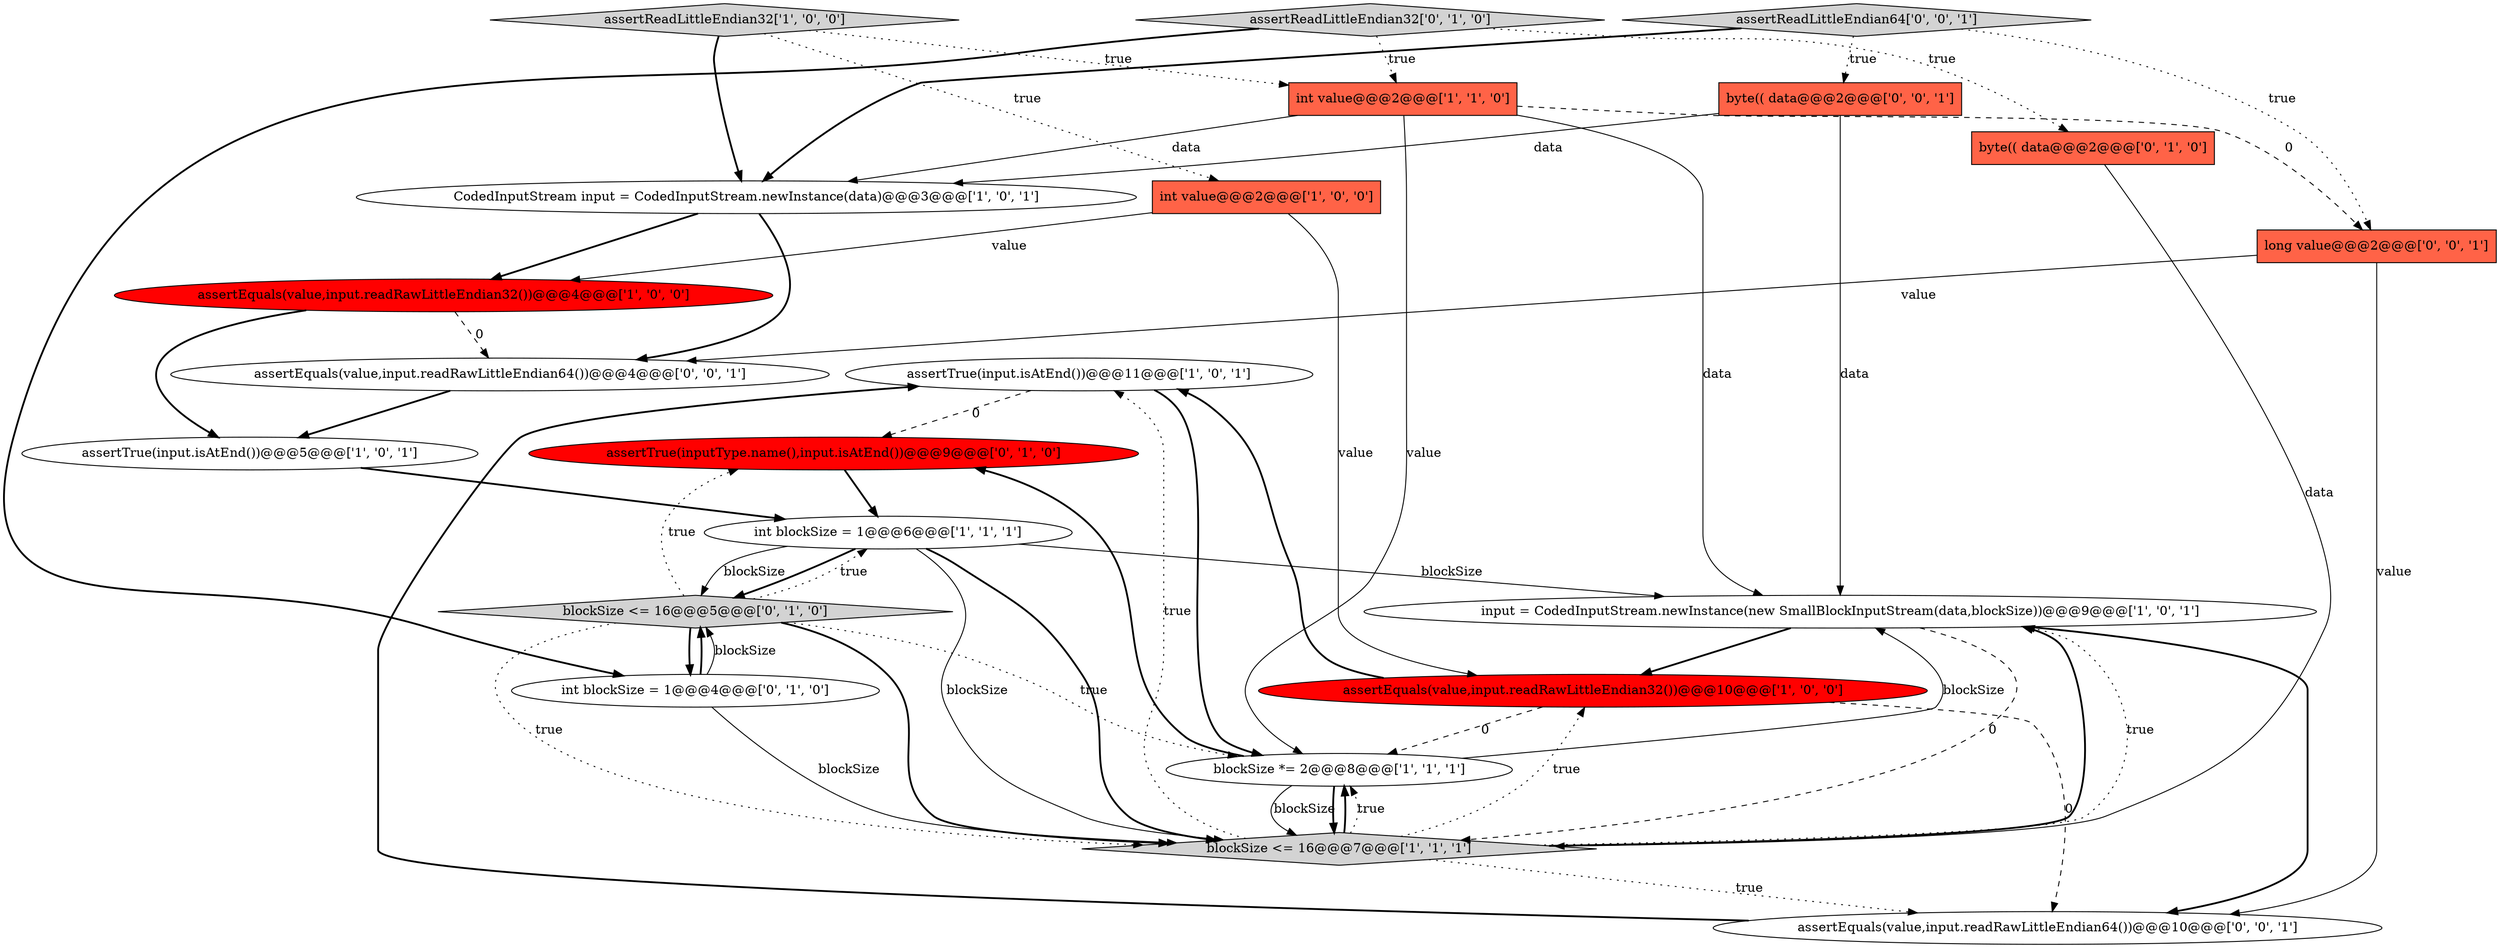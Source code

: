 digraph {
2 [style = filled, label = "assertTrue(input.isAtEnd())@@@11@@@['1', '0', '1']", fillcolor = white, shape = ellipse image = "AAA0AAABBB1BBB"];
11 [style = filled, label = "assertEquals(value,input.readRawLittleEndian32())@@@10@@@['1', '0', '0']", fillcolor = red, shape = ellipse image = "AAA1AAABBB1BBB"];
16 [style = filled, label = "assertReadLittleEndian32['0', '1', '0']", fillcolor = lightgray, shape = diamond image = "AAA0AAABBB2BBB"];
0 [style = filled, label = "int value@@@2@@@['1', '0', '0']", fillcolor = tomato, shape = box image = "AAA0AAABBB1BBB"];
13 [style = filled, label = "int blockSize = 1@@@4@@@['0', '1', '0']", fillcolor = white, shape = ellipse image = "AAA0AAABBB2BBB"];
12 [style = filled, label = "byte(( data@@@2@@@['0', '1', '0']", fillcolor = tomato, shape = box image = "AAA0AAABBB2BBB"];
4 [style = filled, label = "input = CodedInputStream.newInstance(new SmallBlockInputStream(data,blockSize))@@@9@@@['1', '0', '1']", fillcolor = white, shape = ellipse image = "AAA0AAABBB1BBB"];
10 [style = filled, label = "assertReadLittleEndian32['1', '0', '0']", fillcolor = lightgray, shape = diamond image = "AAA0AAABBB1BBB"];
20 [style = filled, label = "byte(( data@@@2@@@['0', '0', '1']", fillcolor = tomato, shape = box image = "AAA0AAABBB3BBB"];
7 [style = filled, label = "blockSize <= 16@@@7@@@['1', '1', '1']", fillcolor = lightgray, shape = diamond image = "AAA0AAABBB1BBB"];
3 [style = filled, label = "assertTrue(input.isAtEnd())@@@5@@@['1', '0', '1']", fillcolor = white, shape = ellipse image = "AAA0AAABBB1BBB"];
6 [style = filled, label = "int blockSize = 1@@@6@@@['1', '1', '1']", fillcolor = white, shape = ellipse image = "AAA0AAABBB1BBB"];
19 [style = filled, label = "assertEquals(value,input.readRawLittleEndian64())@@@4@@@['0', '0', '1']", fillcolor = white, shape = ellipse image = "AAA0AAABBB3BBB"];
17 [style = filled, label = "assertReadLittleEndian64['0', '0', '1']", fillcolor = lightgray, shape = diamond image = "AAA0AAABBB3BBB"];
14 [style = filled, label = "assertTrue(inputType.name(),input.isAtEnd())@@@9@@@['0', '1', '0']", fillcolor = red, shape = ellipse image = "AAA1AAABBB2BBB"];
21 [style = filled, label = "long value@@@2@@@['0', '0', '1']", fillcolor = tomato, shape = box image = "AAA0AAABBB3BBB"];
9 [style = filled, label = "assertEquals(value,input.readRawLittleEndian32())@@@4@@@['1', '0', '0']", fillcolor = red, shape = ellipse image = "AAA1AAABBB1BBB"];
5 [style = filled, label = "int value@@@2@@@['1', '1', '0']", fillcolor = tomato, shape = box image = "AAA0AAABBB1BBB"];
18 [style = filled, label = "assertEquals(value,input.readRawLittleEndian64())@@@10@@@['0', '0', '1']", fillcolor = white, shape = ellipse image = "AAA0AAABBB3BBB"];
8 [style = filled, label = "blockSize *= 2@@@8@@@['1', '1', '1']", fillcolor = white, shape = ellipse image = "AAA0AAABBB1BBB"];
15 [style = filled, label = "blockSize <= 16@@@5@@@['0', '1', '0']", fillcolor = lightgray, shape = diamond image = "AAA0AAABBB2BBB"];
1 [style = filled, label = "CodedInputStream input = CodedInputStream.newInstance(data)@@@3@@@['1', '0', '1']", fillcolor = white, shape = ellipse image = "AAA0AAABBB1BBB"];
17->20 [style = dotted, label="true"];
7->2 [style = dotted, label="true"];
16->13 [style = bold, label=""];
20->1 [style = solid, label="data"];
15->13 [style = bold, label=""];
16->12 [style = dotted, label="true"];
11->8 [style = dashed, label="0"];
15->7 [style = bold, label=""];
17->1 [style = bold, label=""];
6->15 [style = solid, label="blockSize"];
13->7 [style = solid, label="blockSize"];
5->8 [style = solid, label="value"];
6->7 [style = solid, label="blockSize"];
8->14 [style = bold, label=""];
3->6 [style = bold, label=""];
0->11 [style = solid, label="value"];
4->18 [style = bold, label=""];
7->4 [style = bold, label=""];
5->4 [style = solid, label="data"];
18->2 [style = bold, label=""];
15->7 [style = dotted, label="true"];
7->8 [style = bold, label=""];
21->19 [style = solid, label="value"];
10->5 [style = dotted, label="true"];
15->14 [style = dotted, label="true"];
11->2 [style = bold, label=""];
1->9 [style = bold, label=""];
8->7 [style = bold, label=""];
6->15 [style = bold, label=""];
12->7 [style = solid, label="data"];
9->19 [style = dashed, label="0"];
21->18 [style = solid, label="value"];
20->4 [style = solid, label="data"];
15->8 [style = dotted, label="true"];
7->11 [style = dotted, label="true"];
2->14 [style = dashed, label="0"];
4->7 [style = dashed, label="0"];
11->18 [style = dashed, label="0"];
13->15 [style = solid, label="blockSize"];
15->6 [style = dotted, label="true"];
7->4 [style = dotted, label="true"];
16->5 [style = dotted, label="true"];
7->18 [style = dotted, label="true"];
5->21 [style = dashed, label="0"];
9->3 [style = bold, label=""];
6->4 [style = solid, label="blockSize"];
10->0 [style = dotted, label="true"];
8->4 [style = solid, label="blockSize"];
13->15 [style = bold, label=""];
8->7 [style = solid, label="blockSize"];
5->1 [style = solid, label="data"];
6->7 [style = bold, label=""];
4->11 [style = bold, label=""];
10->1 [style = bold, label=""];
1->19 [style = bold, label=""];
7->8 [style = dotted, label="true"];
17->21 [style = dotted, label="true"];
19->3 [style = bold, label=""];
14->6 [style = bold, label=""];
2->8 [style = bold, label=""];
0->9 [style = solid, label="value"];
}

